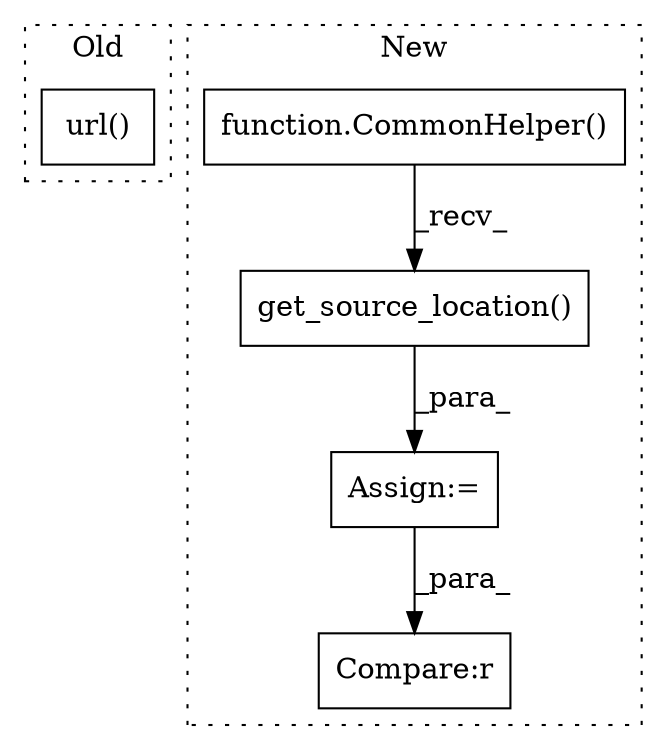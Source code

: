 digraph G {
subgraph cluster0 {
1 [label="url()" a="75" s="1061,1080" l="15,1" shape="box"];
label = "Old";
style="dotted";
}
subgraph cluster1 {
2 [label="get_source_location()" a="75" s="1221,1260" l="35,1" shape="box"];
3 [label="Compare:r" a="40" s="1273" l="27" shape="box"];
4 [label="function.CommonHelper()" a="75" s="1221" l="14" shape="box"];
5 [label="Assign:=" a="68" s="1218" l="3" shape="box"];
label = "New";
style="dotted";
}
2 -> 5 [label="_para_"];
4 -> 2 [label="_recv_"];
5 -> 3 [label="_para_"];
}
